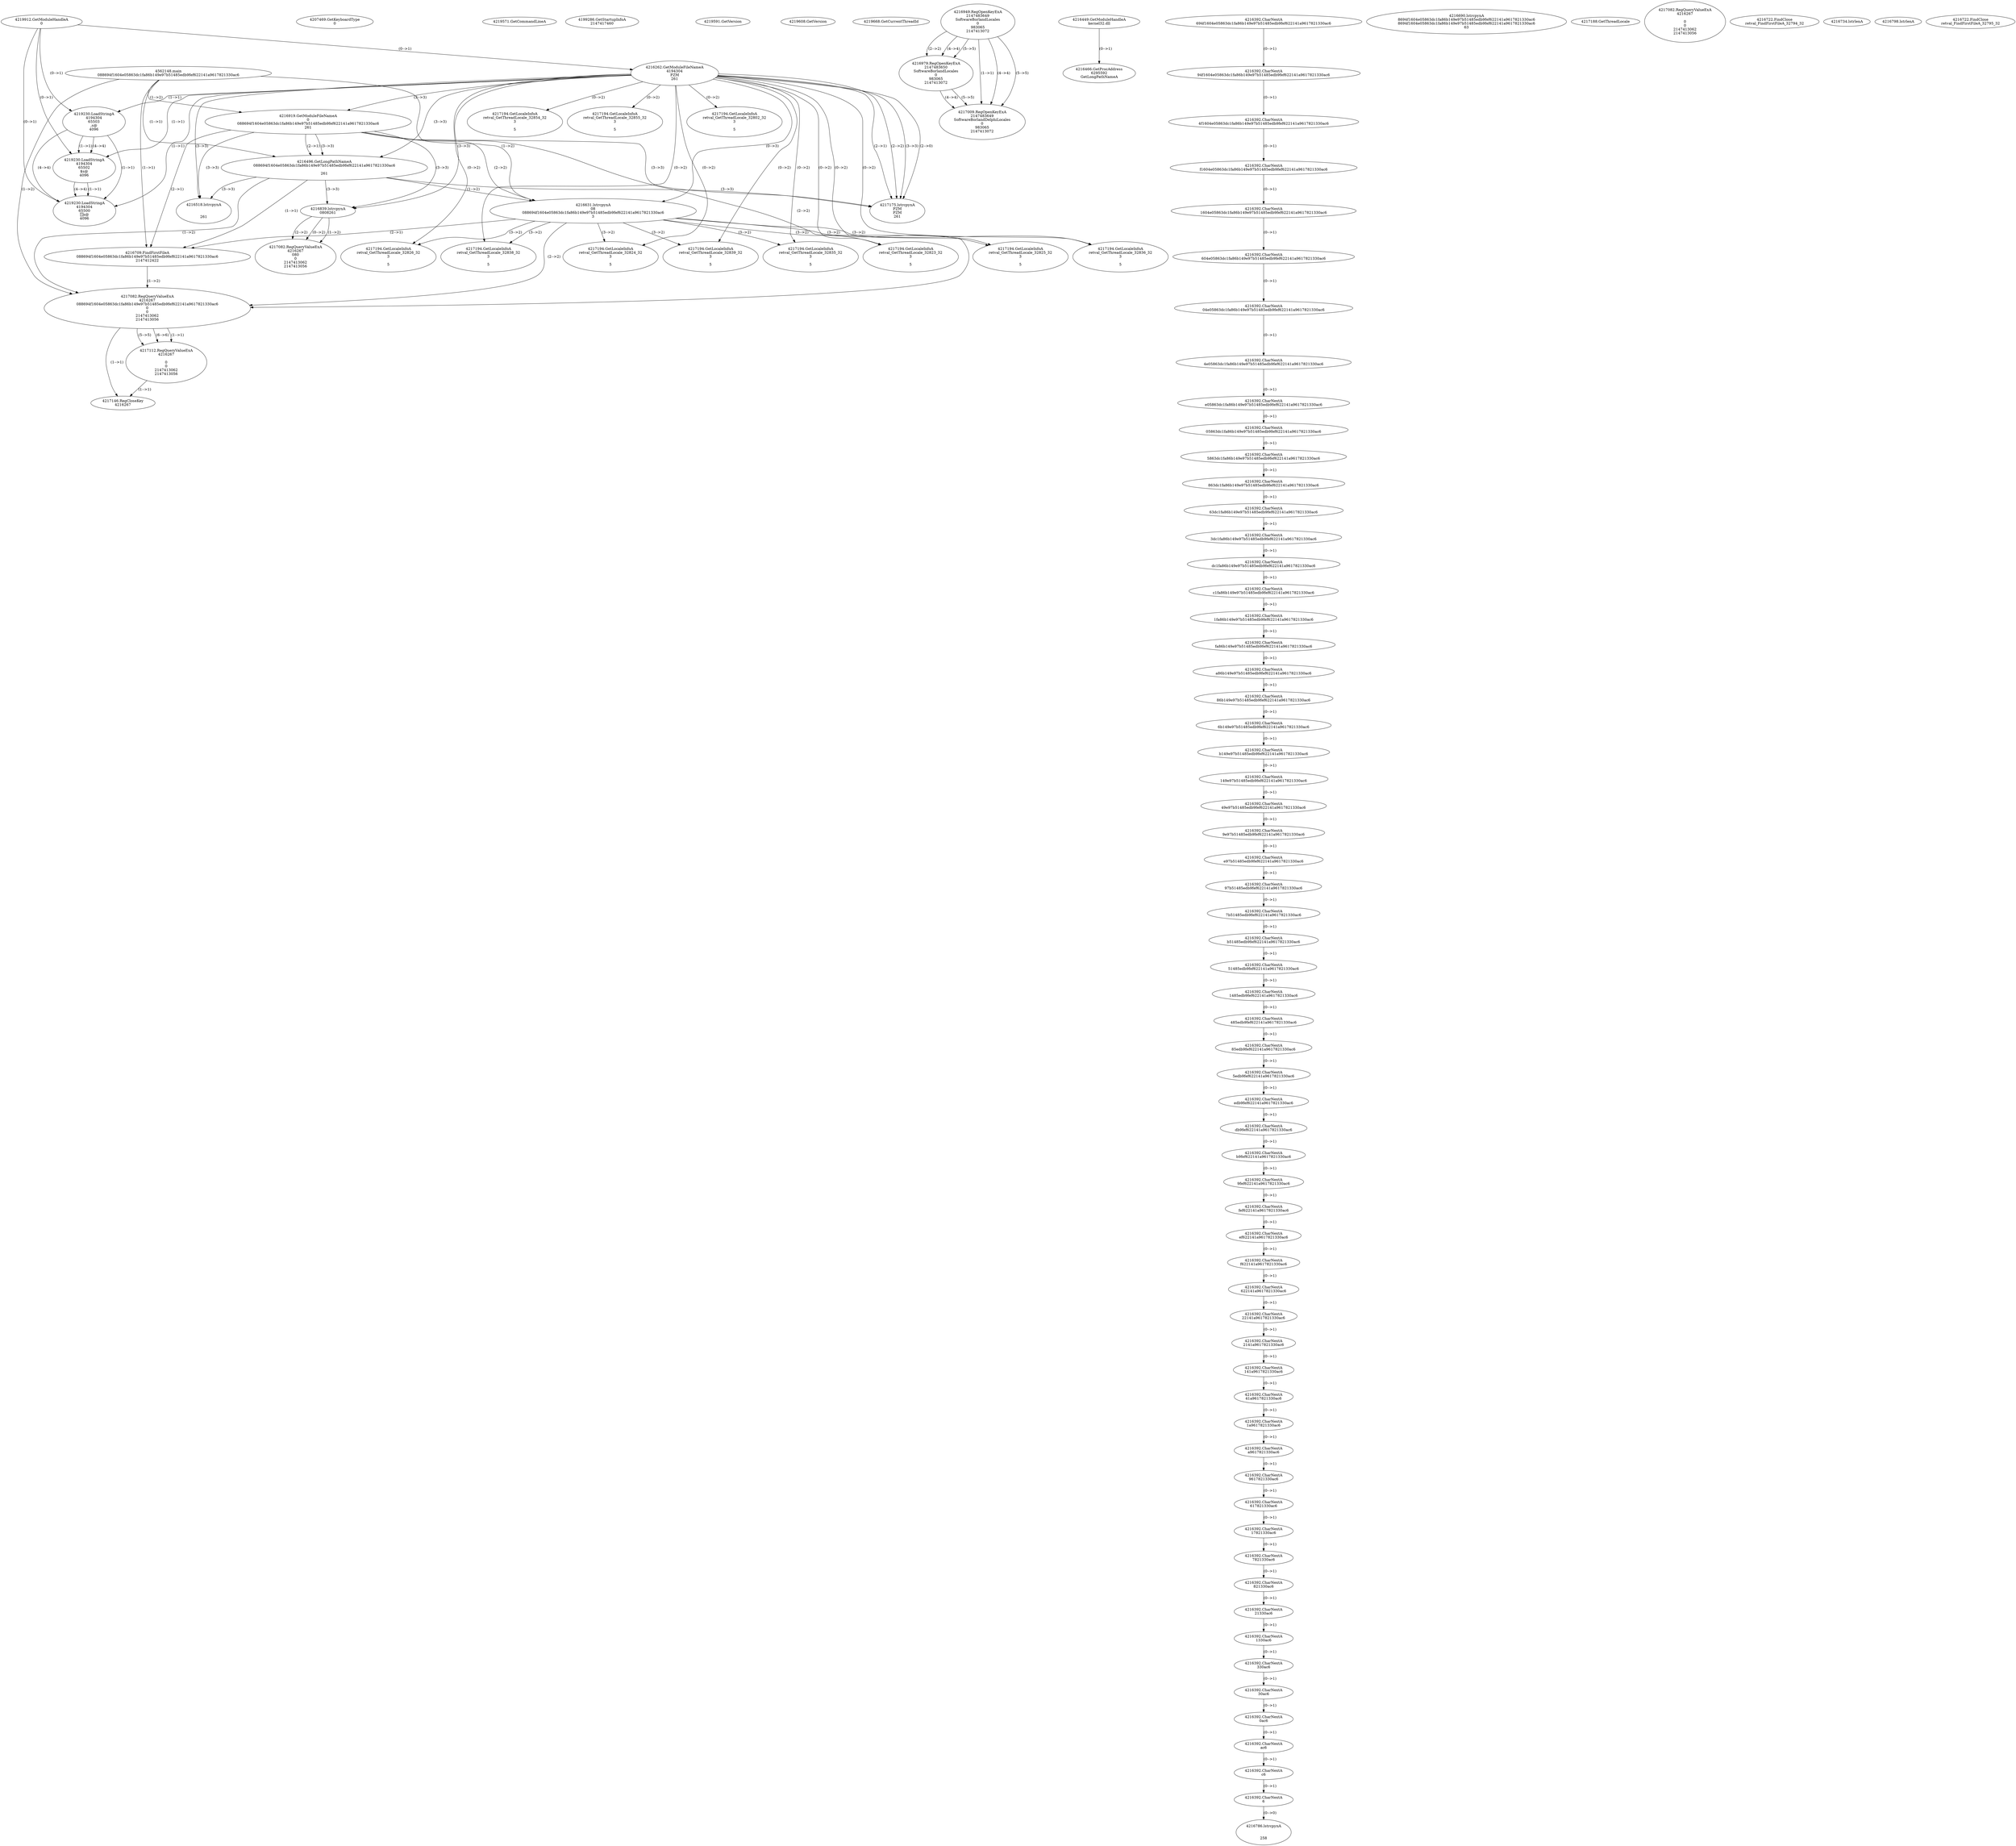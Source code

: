 // Global SCDG with merge call
digraph {
	0 [label="4562148.main
088694f1604e05863dc1fa86b149e97b51485edb9fef622141a9617821330ac6"]
	1 [label="4219912.GetModuleHandleA
0"]
	2 [label="4207469.GetKeyboardType
0"]
	3 [label="4219571.GetCommandLineA
"]
	4 [label="4199286.GetStartupInfoA
2147417460"]
	5 [label="4219591.GetVersion
"]
	6 [label="4219608.GetVersion
"]
	7 [label="4219668.GetCurrentThreadId
"]
	8 [label="4216262.GetModuleFileNameA
4194304
PZM
261"]
	1 -> 8 [label="(0-->1)"]
	9 [label="4216919.GetModuleFileNameA
0
088694f1604e05863dc1fa86b149e97b51485edb9fef622141a9617821330ac6
261"]
	0 -> 9 [label="(1-->2)"]
	8 -> 9 [label="(3-->3)"]
	10 [label="4216949.RegOpenKeyExA
2147483649
Software\Borland\Locales
0
983065
2147413072"]
	11 [label="4216449.GetModuleHandleA
kernel32.dll"]
	12 [label="4216466.GetProcAddress
6295592
GetLongPathNameA"]
	11 -> 12 [label="(0-->1)"]
	13 [label="4216496.GetLongPathNameA
088694f1604e05863dc1fa86b149e97b51485edb9fef622141a9617821330ac6

261"]
	0 -> 13 [label="(1-->1)"]
	9 -> 13 [label="(2-->1)"]
	8 -> 13 [label="(3-->3)"]
	9 -> 13 [label="(3-->3)"]
	14 [label="4216631.lstrcpynA
08
088694f1604e05863dc1fa86b149e97b51485edb9fef622141a9617821330ac6
3"]
	0 -> 14 [label="(1-->2)"]
	9 -> 14 [label="(2-->2)"]
	13 -> 14 [label="(1-->2)"]
	8 -> 14 [label="(0-->3)"]
	15 [label="4216392.CharNextA
694f1604e05863dc1fa86b149e97b51485edb9fef622141a9617821330ac6"]
	16 [label="4216392.CharNextA
94f1604e05863dc1fa86b149e97b51485edb9fef622141a9617821330ac6"]
	15 -> 16 [label="(0-->1)"]
	17 [label="4216392.CharNextA
4f1604e05863dc1fa86b149e97b51485edb9fef622141a9617821330ac6"]
	16 -> 17 [label="(0-->1)"]
	18 [label="4216392.CharNextA
f1604e05863dc1fa86b149e97b51485edb9fef622141a9617821330ac6"]
	17 -> 18 [label="(0-->1)"]
	19 [label="4216392.CharNextA
1604e05863dc1fa86b149e97b51485edb9fef622141a9617821330ac6"]
	18 -> 19 [label="(0-->1)"]
	20 [label="4216392.CharNextA
604e05863dc1fa86b149e97b51485edb9fef622141a9617821330ac6"]
	19 -> 20 [label="(0-->1)"]
	21 [label="4216392.CharNextA
04e05863dc1fa86b149e97b51485edb9fef622141a9617821330ac6"]
	20 -> 21 [label="(0-->1)"]
	22 [label="4216392.CharNextA
4e05863dc1fa86b149e97b51485edb9fef622141a9617821330ac6"]
	21 -> 22 [label="(0-->1)"]
	23 [label="4216392.CharNextA
e05863dc1fa86b149e97b51485edb9fef622141a9617821330ac6"]
	22 -> 23 [label="(0-->1)"]
	24 [label="4216392.CharNextA
05863dc1fa86b149e97b51485edb9fef622141a9617821330ac6"]
	23 -> 24 [label="(0-->1)"]
	25 [label="4216392.CharNextA
5863dc1fa86b149e97b51485edb9fef622141a9617821330ac6"]
	24 -> 25 [label="(0-->1)"]
	26 [label="4216392.CharNextA
863dc1fa86b149e97b51485edb9fef622141a9617821330ac6"]
	25 -> 26 [label="(0-->1)"]
	27 [label="4216392.CharNextA
63dc1fa86b149e97b51485edb9fef622141a9617821330ac6"]
	26 -> 27 [label="(0-->1)"]
	28 [label="4216392.CharNextA
3dc1fa86b149e97b51485edb9fef622141a9617821330ac6"]
	27 -> 28 [label="(0-->1)"]
	29 [label="4216392.CharNextA
dc1fa86b149e97b51485edb9fef622141a9617821330ac6"]
	28 -> 29 [label="(0-->1)"]
	30 [label="4216392.CharNextA
c1fa86b149e97b51485edb9fef622141a9617821330ac6"]
	29 -> 30 [label="(0-->1)"]
	31 [label="4216392.CharNextA
1fa86b149e97b51485edb9fef622141a9617821330ac6"]
	30 -> 31 [label="(0-->1)"]
	32 [label="4216392.CharNextA
fa86b149e97b51485edb9fef622141a9617821330ac6"]
	31 -> 32 [label="(0-->1)"]
	33 [label="4216392.CharNextA
a86b149e97b51485edb9fef622141a9617821330ac6"]
	32 -> 33 [label="(0-->1)"]
	34 [label="4216392.CharNextA
86b149e97b51485edb9fef622141a9617821330ac6"]
	33 -> 34 [label="(0-->1)"]
	35 [label="4216392.CharNextA
6b149e97b51485edb9fef622141a9617821330ac6"]
	34 -> 35 [label="(0-->1)"]
	36 [label="4216392.CharNextA
b149e97b51485edb9fef622141a9617821330ac6"]
	35 -> 36 [label="(0-->1)"]
	37 [label="4216392.CharNextA
149e97b51485edb9fef622141a9617821330ac6"]
	36 -> 37 [label="(0-->1)"]
	38 [label="4216392.CharNextA
49e97b51485edb9fef622141a9617821330ac6"]
	37 -> 38 [label="(0-->1)"]
	39 [label="4216392.CharNextA
9e97b51485edb9fef622141a9617821330ac6"]
	38 -> 39 [label="(0-->1)"]
	40 [label="4216392.CharNextA
e97b51485edb9fef622141a9617821330ac6"]
	39 -> 40 [label="(0-->1)"]
	41 [label="4216392.CharNextA
97b51485edb9fef622141a9617821330ac6"]
	40 -> 41 [label="(0-->1)"]
	42 [label="4216392.CharNextA
7b51485edb9fef622141a9617821330ac6"]
	41 -> 42 [label="(0-->1)"]
	43 [label="4216392.CharNextA
b51485edb9fef622141a9617821330ac6"]
	42 -> 43 [label="(0-->1)"]
	44 [label="4216392.CharNextA
51485edb9fef622141a9617821330ac6"]
	43 -> 44 [label="(0-->1)"]
	45 [label="4216392.CharNextA
1485edb9fef622141a9617821330ac6"]
	44 -> 45 [label="(0-->1)"]
	46 [label="4216392.CharNextA
485edb9fef622141a9617821330ac6"]
	45 -> 46 [label="(0-->1)"]
	47 [label="4216392.CharNextA
85edb9fef622141a9617821330ac6"]
	46 -> 47 [label="(0-->1)"]
	48 [label="4216392.CharNextA
5edb9fef622141a9617821330ac6"]
	47 -> 48 [label="(0-->1)"]
	49 [label="4216392.CharNextA
edb9fef622141a9617821330ac6"]
	48 -> 49 [label="(0-->1)"]
	50 [label="4216392.CharNextA
db9fef622141a9617821330ac6"]
	49 -> 50 [label="(0-->1)"]
	51 [label="4216392.CharNextA
b9fef622141a9617821330ac6"]
	50 -> 51 [label="(0-->1)"]
	52 [label="4216392.CharNextA
9fef622141a9617821330ac6"]
	51 -> 52 [label="(0-->1)"]
	53 [label="4216392.CharNextA
fef622141a9617821330ac6"]
	52 -> 53 [label="(0-->1)"]
	54 [label="4216392.CharNextA
ef622141a9617821330ac6"]
	53 -> 54 [label="(0-->1)"]
	55 [label="4216392.CharNextA
f622141a9617821330ac6"]
	54 -> 55 [label="(0-->1)"]
	56 [label="4216392.CharNextA
622141a9617821330ac6"]
	55 -> 56 [label="(0-->1)"]
	57 [label="4216392.CharNextA
22141a9617821330ac6"]
	56 -> 57 [label="(0-->1)"]
	58 [label="4216392.CharNextA
2141a9617821330ac6"]
	57 -> 58 [label="(0-->1)"]
	59 [label="4216392.CharNextA
141a9617821330ac6"]
	58 -> 59 [label="(0-->1)"]
	60 [label="4216392.CharNextA
41a9617821330ac6"]
	59 -> 60 [label="(0-->1)"]
	61 [label="4216392.CharNextA
1a9617821330ac6"]
	60 -> 61 [label="(0-->1)"]
	62 [label="4216392.CharNextA
a9617821330ac6"]
	61 -> 62 [label="(0-->1)"]
	63 [label="4216392.CharNextA
9617821330ac6"]
	62 -> 63 [label="(0-->1)"]
	64 [label="4216392.CharNextA
617821330ac6"]
	63 -> 64 [label="(0-->1)"]
	65 [label="4216392.CharNextA
17821330ac6"]
	64 -> 65 [label="(0-->1)"]
	66 [label="4216392.CharNextA
7821330ac6"]
	65 -> 66 [label="(0-->1)"]
	67 [label="4216392.CharNextA
821330ac6"]
	66 -> 67 [label="(0-->1)"]
	68 [label="4216392.CharNextA
21330ac6"]
	67 -> 68 [label="(0-->1)"]
	69 [label="4216392.CharNextA
1330ac6"]
	68 -> 69 [label="(0-->1)"]
	70 [label="4216392.CharNextA
330ac6"]
	69 -> 70 [label="(0-->1)"]
	71 [label="4216392.CharNextA
30ac6"]
	70 -> 71 [label="(0-->1)"]
	72 [label="4216392.CharNextA
0ac6"]
	71 -> 72 [label="(0-->1)"]
	73 [label="4216392.CharNextA
ac6"]
	72 -> 73 [label="(0-->1)"]
	74 [label="4216392.CharNextA
c6"]
	73 -> 74 [label="(0-->1)"]
	75 [label="4216392.CharNextA
6"]
	74 -> 75 [label="(0-->1)"]
	76 [label="4216690.lstrcpynA
8694f1604e05863dc1fa86b149e97b51485edb9fef622141a9617821330ac6
8694f1604e05863dc1fa86b149e97b51485edb9fef622141a9617821330ac6
63"]
	77 [label="4216709.FindFirstFileA
088694f1604e05863dc1fa86b149e97b51485edb9fef622141a9617821330ac6
2147412422"]
	0 -> 77 [label="(1-->1)"]
	9 -> 77 [label="(2-->1)"]
	13 -> 77 [label="(1-->1)"]
	14 -> 77 [label="(2-->1)"]
	78 [label="4217082.RegQueryValueExA
4216267
088694f1604e05863dc1fa86b149e97b51485edb9fef622141a9617821330ac6
0
0
2147413062
2147413056"]
	0 -> 78 [label="(1-->2)"]
	9 -> 78 [label="(2-->2)"]
	13 -> 78 [label="(1-->2)"]
	14 -> 78 [label="(2-->2)"]
	77 -> 78 [label="(1-->2)"]
	79 [label="4217112.RegQueryValueExA
4216267

0
0
2147413062
2147413056"]
	78 -> 79 [label="(1-->1)"]
	78 -> 79 [label="(5-->5)"]
	78 -> 79 [label="(6-->6)"]
	80 [label="4217146.RegCloseKey
4216267"]
	78 -> 80 [label="(1-->1)"]
	79 -> 80 [label="(1-->1)"]
	81 [label="4217175.lstrcpynA
PZM
PZM
261"]
	8 -> 81 [label="(2-->1)"]
	8 -> 81 [label="(2-->2)"]
	8 -> 81 [label="(3-->3)"]
	9 -> 81 [label="(3-->3)"]
	13 -> 81 [label="(3-->3)"]
	8 -> 81 [label="(2-->0)"]
	82 [label="4217188.GetThreadLocale
"]
	83 [label="4217194.GetLocaleInfoA
retval_GetThreadLocale_32825_32
3

5"]
	8 -> 83 [label="(0-->2)"]
	14 -> 83 [label="(3-->2)"]
	84 [label="4219230.LoadStringA
4194304
65503
,s@
4096"]
	1 -> 84 [label="(0-->1)"]
	8 -> 84 [label="(1-->1)"]
	85 [label="4216979.RegOpenKeyExA
2147483650
Software\Borland\Locales
0
983065
2147413072"]
	10 -> 85 [label="(2-->2)"]
	10 -> 85 [label="(4-->4)"]
	10 -> 85 [label="(5-->5)"]
	86 [label="4217194.GetLocaleInfoA
retval_GetThreadLocale_32826_32
3

5"]
	8 -> 86 [label="(0-->2)"]
	14 -> 86 [label="(3-->2)"]
	87 [label="4216518.lstrcpynA


261"]
	8 -> 87 [label="(3-->3)"]
	9 -> 87 [label="(3-->3)"]
	13 -> 87 [label="(3-->3)"]
	88 [label="4217082.RegQueryValueExA
4216267

0
0
2147413062
2147413056"]
	89 [label="4217194.GetLocaleInfoA
retval_GetThreadLocale_32854_32
3

5"]
	8 -> 89 [label="(0-->2)"]
	90 [label="4217194.GetLocaleInfoA
retval_GetThreadLocale_32855_32
3

5"]
	8 -> 90 [label="(0-->2)"]
	91 [label="4216722.FindClose
retval_FindFirstFileA_32794_32"]
	92 [label="4216734.lstrlenA
"]
	93 [label="4216786.lstrcpynA


258"]
	75 -> 93 [label="(0-->0)"]
	94 [label="4216798.lstrlenA
"]
	95 [label="4216839.lstrcpynA
08\
08\
261"]
	8 -> 95 [label="(3-->3)"]
	9 -> 95 [label="(3-->3)"]
	13 -> 95 [label="(3-->3)"]
	96 [label="4217082.RegQueryValueExA
4216267
08\
0
0
2147413062
2147413056"]
	95 -> 96 [label="(1-->2)"]
	95 -> 96 [label="(2-->2)"]
	95 -> 96 [label="(0-->2)"]
	97 [label="4217194.GetLocaleInfoA
retval_GetThreadLocale_32823_32
3

5"]
	8 -> 97 [label="(0-->2)"]
	14 -> 97 [label="(3-->2)"]
	98 [label="4219230.LoadStringA
4194304
65502
$s@
4096"]
	1 -> 98 [label="(0-->1)"]
	8 -> 98 [label="(1-->1)"]
	84 -> 98 [label="(1-->1)"]
	84 -> 98 [label="(4-->4)"]
	99 [label="4219230.LoadStringA
4194304
65500
s@
4096"]
	1 -> 99 [label="(0-->1)"]
	8 -> 99 [label="(1-->1)"]
	84 -> 99 [label="(1-->1)"]
	98 -> 99 [label="(1-->1)"]
	84 -> 99 [label="(4-->4)"]
	98 -> 99 [label="(4-->4)"]
	100 [label="4217194.GetLocaleInfoA
retval_GetThreadLocale_32802_32
3

5"]
	8 -> 100 [label="(0-->2)"]
	101 [label="4217194.GetLocaleInfoA
retval_GetThreadLocale_32838_32
3

5"]
	8 -> 101 [label="(0-->2)"]
	14 -> 101 [label="(3-->2)"]
	102 [label="4217194.GetLocaleInfoA
retval_GetThreadLocale_32839_32
3

5"]
	8 -> 102 [label="(0-->2)"]
	14 -> 102 [label="(3-->2)"]
	103 [label="4217194.GetLocaleInfoA
retval_GetThreadLocale_32835_32
3

5"]
	8 -> 103 [label="(0-->2)"]
	14 -> 103 [label="(3-->2)"]
	104 [label="4217009.RegOpenKeyExA
2147483649
Software\Borland\Delphi\Locales
0
983065
2147413072"]
	10 -> 104 [label="(1-->1)"]
	10 -> 104 [label="(4-->4)"]
	85 -> 104 [label="(4-->4)"]
	10 -> 104 [label="(5-->5)"]
	85 -> 104 [label="(5-->5)"]
	105 [label="4216722.FindClose
retval_FindFirstFileA_32795_32"]
	106 [label="4217194.GetLocaleInfoA
retval_GetThreadLocale_32836_32
3

5"]
	8 -> 106 [label="(0-->2)"]
	14 -> 106 [label="(3-->2)"]
	107 [label="4217194.GetLocaleInfoA
retval_GetThreadLocale_32824_32
3

5"]
	8 -> 107 [label="(0-->2)"]
	14 -> 107 [label="(3-->2)"]
}
